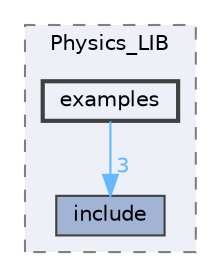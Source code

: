 digraph "D:/FCAI/GP/Codes/LIB/lib/Physics_LIB/examples"
{
 // LATEX_PDF_SIZE
  bgcolor="transparent";
  edge [fontname=Helvetica,fontsize=10,labelfontname=Helvetica,labelfontsize=10];
  node [fontname=Helvetica,fontsize=10,shape=box,height=0.2,width=0.4];
  compound=true
  subgraph clusterdir_787acaf64017d5641c64393bd64682c4 {
    graph [ bgcolor="#edf0f7", pencolor="grey50", label="Physics_LIB", fontname=Helvetica,fontsize=10 style="filled,dashed", URL="dir_787acaf64017d5641c64393bd64682c4.html",tooltip=""]
  dir_d321b0b895e1a727907b7602d8e7d9be [label="include", fillcolor="#a2b4d6", color="grey25", style="filled", URL="dir_d321b0b895e1a727907b7602d8e7d9be.html",tooltip=""];
  dir_57d05872dc4fedc4630ef7dfe81fe014 [label="examples", fillcolor="#edf0f7", color="grey25", style="filled,bold", URL="dir_57d05872dc4fedc4630ef7dfe81fe014.html",tooltip=""];
  }
  dir_57d05872dc4fedc4630ef7dfe81fe014->dir_d321b0b895e1a727907b7602d8e7d9be [headlabel="3", labeldistance=1.5 headhref="dir_000000_000001.html" color="steelblue1" fontcolor="steelblue1"];
}
